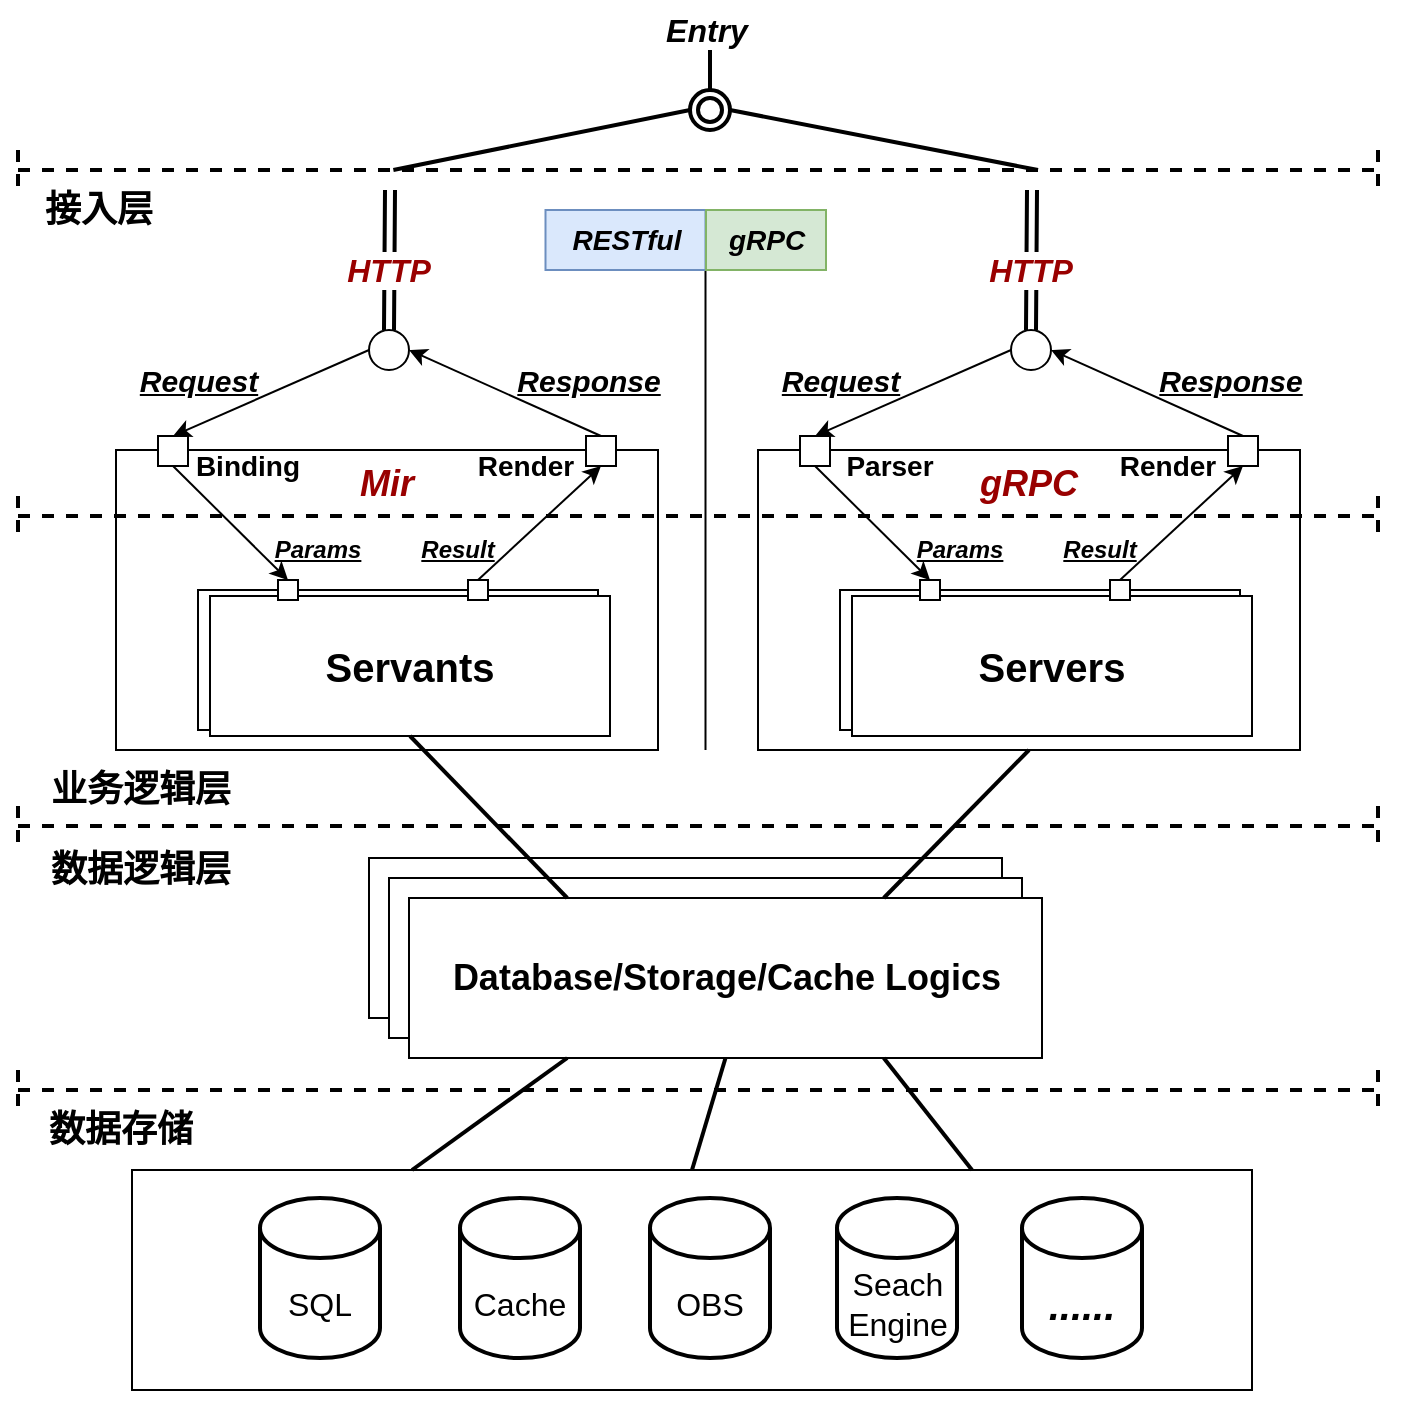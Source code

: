 <mxfile version="20.3.0" type="device"><diagram id="ZOxuEieQiebRqiN2HW-F" name="Page-1"><mxGraphModel dx="1552" dy="934" grid="1" gridSize="10" guides="1" tooltips="1" connect="1" arrows="1" fold="1" page="1" pageScale="1" pageWidth="827" pageHeight="1169" math="0" shadow="0"><root><mxCell id="0"/><mxCell id="1" parent="0"/><mxCell id="HLY3_FzVcBv65uhB9cjh-277" value="" style="rounded=0;whiteSpace=wrap;html=1;strokeColor=none;strokeWidth=1;fontSize=14;fontColor=#000000;fillColor=none;gradientColor=none;" vertex="1" parent="1"><mxGeometry x="70" y="110" width="700" height="700" as="geometry"/></mxCell><mxCell id="HLY3_FzVcBv65uhB9cjh-278" value="Mir" style="rounded=0;whiteSpace=wrap;html=1;fontStyle=3;verticalAlign=top;fontSize=18;fontColor=#990000;" vertex="1" parent="1"><mxGeometry x="128" y="330" width="271" height="150" as="geometry"/></mxCell><mxCell id="HLY3_FzVcBv65uhB9cjh-279" value="" style="whiteSpace=wrap;html=1;aspect=fixed;" vertex="1" parent="1"><mxGeometry x="149" y="323" width="15" height="15" as="geometry"/></mxCell><mxCell id="HLY3_FzVcBv65uhB9cjh-280" value="" style="whiteSpace=wrap;html=1;aspect=fixed;" vertex="1" parent="1"><mxGeometry x="363" y="323" width="15" height="15" as="geometry"/></mxCell><mxCell id="HLY3_FzVcBv65uhB9cjh-281" value="Servants" style="rounded=0;whiteSpace=wrap;html=1;fontStyle=1;fontSize=20;fontColor=#000000;" vertex="1" parent="1"><mxGeometry x="169" y="400" width="200" height="70" as="geometry"/></mxCell><mxCell id="HLY3_FzVcBv65uhB9cjh-282" value="" style="whiteSpace=wrap;html=1;aspect=fixed;" vertex="1" parent="1"><mxGeometry x="209" y="395" width="10" height="10" as="geometry"/></mxCell><mxCell id="HLY3_FzVcBv65uhB9cjh-283" value="" style="whiteSpace=wrap;html=1;aspect=fixed;" vertex="1" parent="1"><mxGeometry x="304" y="395" width="10" height="10" as="geometry"/></mxCell><mxCell id="HLY3_FzVcBv65uhB9cjh-284" value="" style="endArrow=classic;html=1;rounded=0;entryX=0.5;entryY=0;entryDx=0;entryDy=0;exitX=0;exitY=0.5;exitDx=0;exitDy=0;" edge="1" parent="1" source="HLY3_FzVcBv65uhB9cjh-294" target="HLY3_FzVcBv65uhB9cjh-279"><mxGeometry width="50" height="50" relative="1" as="geometry"><mxPoint x="249" y="260" as="sourcePoint"/><mxPoint x="149" y="260" as="targetPoint"/></mxGeometry></mxCell><mxCell id="HLY3_FzVcBv65uhB9cjh-285" value="" style="endArrow=classic;html=1;rounded=0;exitX=0.5;exitY=0;exitDx=0;exitDy=0;entryX=1;entryY=0.5;entryDx=0;entryDy=0;" edge="1" parent="1" source="HLY3_FzVcBv65uhB9cjh-280" target="HLY3_FzVcBv65uhB9cjh-294"><mxGeometry width="50" height="50" relative="1" as="geometry"><mxPoint x="339" y="500" as="sourcePoint"/><mxPoint x="289" y="260" as="targetPoint"/></mxGeometry></mxCell><mxCell id="HLY3_FzVcBv65uhB9cjh-286" value="" style="endArrow=classic;html=1;rounded=0;exitX=0.5;exitY=1;exitDx=0;exitDy=0;entryX=0.5;entryY=0;entryDx=0;entryDy=0;" edge="1" parent="1" source="HLY3_FzVcBv65uhB9cjh-279" target="HLY3_FzVcBv65uhB9cjh-282"><mxGeometry width="50" height="50" relative="1" as="geometry"><mxPoint x="339" y="500" as="sourcePoint"/><mxPoint x="389" y="450" as="targetPoint"/></mxGeometry></mxCell><mxCell id="HLY3_FzVcBv65uhB9cjh-287" value="" style="endArrow=classic;html=1;rounded=0;exitX=0.5;exitY=0;exitDx=0;exitDy=0;entryX=0.5;entryY=1;entryDx=0;entryDy=0;" edge="1" parent="1" source="HLY3_FzVcBv65uhB9cjh-283" target="HLY3_FzVcBv65uhB9cjh-280"><mxGeometry width="50" height="50" relative="1" as="geometry"><mxPoint x="339" y="500" as="sourcePoint"/><mxPoint x="389" y="450" as="targetPoint"/></mxGeometry></mxCell><mxCell id="HLY3_FzVcBv65uhB9cjh-288" value="Binding" style="text;html=1;strokeColor=none;fillColor=none;align=center;verticalAlign=middle;whiteSpace=wrap;rounded=0;fontStyle=1;fontSize=14;" vertex="1" parent="1"><mxGeometry x="164" y="323" width="60" height="30" as="geometry"/></mxCell><mxCell id="HLY3_FzVcBv65uhB9cjh-289" value="Render" style="text;html=1;strokeColor=none;fillColor=none;align=center;verticalAlign=middle;whiteSpace=wrap;rounded=0;fontStyle=1;fontSize=14;" vertex="1" parent="1"><mxGeometry x="303" y="323" width="60" height="30" as="geometry"/></mxCell><mxCell id="HLY3_FzVcBv65uhB9cjh-290" value="Params" style="text;html=1;strokeColor=none;fillColor=none;align=center;verticalAlign=middle;whiteSpace=wrap;rounded=0;fontStyle=7" vertex="1" parent="1"><mxGeometry x="199" y="365" width="60" height="30" as="geometry"/></mxCell><mxCell id="HLY3_FzVcBv65uhB9cjh-291" value="Result" style="text;html=1;strokeColor=none;fillColor=none;align=center;verticalAlign=middle;whiteSpace=wrap;rounded=0;fontStyle=7" vertex="1" parent="1"><mxGeometry x="269" y="365" width="60" height="30" as="geometry"/></mxCell><mxCell id="HLY3_FzVcBv65uhB9cjh-292" value="Request" style="text;html=1;align=center;verticalAlign=middle;resizable=0;points=[];autosize=1;strokeColor=none;fillColor=none;fontStyle=7;fontSize=15;" vertex="1" parent="1"><mxGeometry x="129" y="280" width="80" height="30" as="geometry"/></mxCell><mxCell id="HLY3_FzVcBv65uhB9cjh-293" value="Response" style="text;html=1;align=center;verticalAlign=middle;resizable=0;points=[];autosize=1;strokeColor=none;fillColor=none;fontStyle=7;fontSize=15;" vertex="1" parent="1"><mxGeometry x="314" y="280" width="100" height="30" as="geometry"/></mxCell><mxCell id="HLY3_FzVcBv65uhB9cjh-294" value="" style="ellipse;whiteSpace=wrap;html=1;aspect=fixed;fontSize=15;" vertex="1" parent="1"><mxGeometry x="254.5" y="270" width="20" height="20" as="geometry"/></mxCell><mxCell id="HLY3_FzVcBv65uhB9cjh-295" value="" style="endArrow=none;html=1;rounded=0;fontSize=15;exitX=0.5;exitY=0;exitDx=0;exitDy=0;strokeWidth=2;shape=link;" edge="1" parent="1" source="HLY3_FzVcBv65uhB9cjh-294"><mxGeometry width="50" height="50" relative="1" as="geometry"><mxPoint x="339" y="560" as="sourcePoint"/><mxPoint x="265" y="200" as="targetPoint"/></mxGeometry></mxCell><mxCell id="HLY3_FzVcBv65uhB9cjh-296" value="HTTP" style="edgeLabel;html=1;align=center;verticalAlign=middle;resizable=0;points=[];fontSize=16;fontStyle=3;fontColor=#990000;" vertex="1" connectable="0" parent="HLY3_FzVcBv65uhB9cjh-295"><mxGeometry x="0.161" y="-2" relative="1" as="geometry"><mxPoint x="-3" y="10" as="offset"/></mxGeometry></mxCell><mxCell id="HLY3_FzVcBv65uhB9cjh-297" value="gRPC" style="rounded=0;whiteSpace=wrap;html=1;fontStyle=3;verticalAlign=top;fontSize=18;fontColor=#990000;" vertex="1" parent="1"><mxGeometry x="449" y="330" width="271" height="150" as="geometry"/></mxCell><mxCell id="HLY3_FzVcBv65uhB9cjh-298" value="" style="whiteSpace=wrap;html=1;aspect=fixed;" vertex="1" parent="1"><mxGeometry x="470" y="323" width="15" height="15" as="geometry"/></mxCell><mxCell id="HLY3_FzVcBv65uhB9cjh-299" value="" style="whiteSpace=wrap;html=1;aspect=fixed;" vertex="1" parent="1"><mxGeometry x="684" y="323" width="15" height="15" as="geometry"/></mxCell><mxCell id="HLY3_FzVcBv65uhB9cjh-300" value="Servers" style="rounded=0;whiteSpace=wrap;html=1;fontStyle=1;fontSize=20;fontColor=#000000;" vertex="1" parent="1"><mxGeometry x="490" y="400" width="200" height="70" as="geometry"/></mxCell><mxCell id="HLY3_FzVcBv65uhB9cjh-301" value="" style="whiteSpace=wrap;html=1;aspect=fixed;" vertex="1" parent="1"><mxGeometry x="530" y="395" width="10" height="10" as="geometry"/></mxCell><mxCell id="HLY3_FzVcBv65uhB9cjh-302" value="" style="whiteSpace=wrap;html=1;aspect=fixed;" vertex="1" parent="1"><mxGeometry x="625" y="395" width="10" height="10" as="geometry"/></mxCell><mxCell id="HLY3_FzVcBv65uhB9cjh-303" value="" style="endArrow=classic;html=1;rounded=0;entryX=0.5;entryY=0;entryDx=0;entryDy=0;exitX=0;exitY=0.5;exitDx=0;exitDy=0;" edge="1" parent="1" source="HLY3_FzVcBv65uhB9cjh-313" target="HLY3_FzVcBv65uhB9cjh-298"><mxGeometry width="50" height="50" relative="1" as="geometry"><mxPoint x="570" y="260" as="sourcePoint"/><mxPoint x="470" y="260" as="targetPoint"/></mxGeometry></mxCell><mxCell id="HLY3_FzVcBv65uhB9cjh-304" value="" style="endArrow=classic;html=1;rounded=0;exitX=0.5;exitY=0;exitDx=0;exitDy=0;entryX=1;entryY=0.5;entryDx=0;entryDy=0;" edge="1" parent="1" source="HLY3_FzVcBv65uhB9cjh-299" target="HLY3_FzVcBv65uhB9cjh-313"><mxGeometry width="50" height="50" relative="1" as="geometry"><mxPoint x="660" y="500" as="sourcePoint"/><mxPoint x="610" y="260" as="targetPoint"/></mxGeometry></mxCell><mxCell id="HLY3_FzVcBv65uhB9cjh-305" value="" style="endArrow=classic;html=1;rounded=0;exitX=0.5;exitY=1;exitDx=0;exitDy=0;entryX=0.5;entryY=0;entryDx=0;entryDy=0;" edge="1" parent="1" source="HLY3_FzVcBv65uhB9cjh-298" target="HLY3_FzVcBv65uhB9cjh-301"><mxGeometry width="50" height="50" relative="1" as="geometry"><mxPoint x="660" y="500" as="sourcePoint"/><mxPoint x="710" y="450" as="targetPoint"/></mxGeometry></mxCell><mxCell id="HLY3_FzVcBv65uhB9cjh-306" value="" style="endArrow=classic;html=1;rounded=0;exitX=0.5;exitY=0;exitDx=0;exitDy=0;entryX=0.5;entryY=1;entryDx=0;entryDy=0;" edge="1" parent="1" source="HLY3_FzVcBv65uhB9cjh-302" target="HLY3_FzVcBv65uhB9cjh-299"><mxGeometry width="50" height="50" relative="1" as="geometry"><mxPoint x="660" y="500" as="sourcePoint"/><mxPoint x="710" y="450" as="targetPoint"/></mxGeometry></mxCell><mxCell id="HLY3_FzVcBv65uhB9cjh-307" value="Parser" style="text;html=1;strokeColor=none;fillColor=none;align=center;verticalAlign=middle;whiteSpace=wrap;rounded=0;fontStyle=1;fontSize=14;" vertex="1" parent="1"><mxGeometry x="485" y="323" width="60" height="30" as="geometry"/></mxCell><mxCell id="HLY3_FzVcBv65uhB9cjh-308" value="Render" style="text;html=1;strokeColor=none;fillColor=none;align=center;verticalAlign=middle;whiteSpace=wrap;rounded=0;fontStyle=1;fontSize=14;" vertex="1" parent="1"><mxGeometry x="624" y="323" width="60" height="30" as="geometry"/></mxCell><mxCell id="HLY3_FzVcBv65uhB9cjh-309" value="Params" style="text;html=1;strokeColor=none;fillColor=none;align=center;verticalAlign=middle;whiteSpace=wrap;rounded=0;fontStyle=7" vertex="1" parent="1"><mxGeometry x="520" y="365" width="60" height="30" as="geometry"/></mxCell><mxCell id="HLY3_FzVcBv65uhB9cjh-310" value="Result" style="text;html=1;strokeColor=none;fillColor=none;align=center;verticalAlign=middle;whiteSpace=wrap;rounded=0;fontStyle=7" vertex="1" parent="1"><mxGeometry x="590" y="365" width="60" height="30" as="geometry"/></mxCell><mxCell id="HLY3_FzVcBv65uhB9cjh-311" value="Request" style="text;html=1;align=center;verticalAlign=middle;resizable=0;points=[];autosize=1;strokeColor=none;fillColor=none;fontStyle=7;fontSize=15;" vertex="1" parent="1"><mxGeometry x="450" y="280" width="80" height="30" as="geometry"/></mxCell><mxCell id="HLY3_FzVcBv65uhB9cjh-312" value="Response" style="text;html=1;align=center;verticalAlign=middle;resizable=0;points=[];autosize=1;strokeColor=none;fillColor=none;fontStyle=7;fontSize=15;" vertex="1" parent="1"><mxGeometry x="635" y="280" width="100" height="30" as="geometry"/></mxCell><mxCell id="HLY3_FzVcBv65uhB9cjh-313" value="" style="ellipse;whiteSpace=wrap;html=1;aspect=fixed;fontSize=15;" vertex="1" parent="1"><mxGeometry x="575.5" y="270" width="20" height="20" as="geometry"/></mxCell><mxCell id="HLY3_FzVcBv65uhB9cjh-314" value="" style="endArrow=none;html=1;rounded=0;fontSize=15;exitX=0.5;exitY=0;exitDx=0;exitDy=0;strokeWidth=2;shape=link;" edge="1" parent="1" source="HLY3_FzVcBv65uhB9cjh-313"><mxGeometry width="50" height="50" relative="1" as="geometry"><mxPoint x="660" y="560" as="sourcePoint"/><mxPoint x="586" y="200" as="targetPoint"/></mxGeometry></mxCell><mxCell id="HLY3_FzVcBv65uhB9cjh-315" value="HTTP" style="edgeLabel;html=1;align=center;verticalAlign=middle;resizable=0;points=[];fontSize=16;fontStyle=3;fontColor=#990000;" vertex="1" connectable="0" parent="HLY3_FzVcBv65uhB9cjh-314"><mxGeometry x="0.161" y="-2" relative="1" as="geometry"><mxPoint x="-3" y="10" as="offset"/></mxGeometry></mxCell><mxCell id="HLY3_FzVcBv65uhB9cjh-316" value="Servants" style="rounded=0;whiteSpace=wrap;html=1;fontStyle=1;fontSize=20;fontColor=#000000;" vertex="1" parent="1"><mxGeometry x="175" y="403" width="200" height="70" as="geometry"/></mxCell><mxCell id="HLY3_FzVcBv65uhB9cjh-317" value="Servers" style="rounded=0;whiteSpace=wrap;html=1;fontStyle=1;fontSize=20;fontColor=#000000;" vertex="1" parent="1"><mxGeometry x="496" y="403" width="200" height="70" as="geometry"/></mxCell><mxCell id="HLY3_FzVcBv65uhB9cjh-318" value="" style="whiteSpace=wrap;html=1;aspect=fixed;" vertex="1" parent="1"><mxGeometry x="209" y="395" width="10" height="10" as="geometry"/></mxCell><mxCell id="HLY3_FzVcBv65uhB9cjh-319" value="" style="whiteSpace=wrap;html=1;aspect=fixed;" vertex="1" parent="1"><mxGeometry x="304" y="395" width="10" height="10" as="geometry"/></mxCell><mxCell id="HLY3_FzVcBv65uhB9cjh-320" value="" style="whiteSpace=wrap;html=1;aspect=fixed;" vertex="1" parent="1"><mxGeometry x="530" y="395" width="10" height="10" as="geometry"/></mxCell><mxCell id="HLY3_FzVcBv65uhB9cjh-321" value="" style="whiteSpace=wrap;html=1;aspect=fixed;" vertex="1" parent="1"><mxGeometry x="625" y="395" width="10" height="10" as="geometry"/></mxCell><mxCell id="HLY3_FzVcBv65uhB9cjh-322" value="" style="shape=crossbar;whiteSpace=wrap;html=1;rounded=1;dashed=1;strokeColor=default;fontSize=20;fontColor=#000000;fillColor=none;gradientColor=none;strokeWidth=2;" vertex="1" parent="1"><mxGeometry x="79" y="353" width="680" height="20" as="geometry"/></mxCell><mxCell id="HLY3_FzVcBv65uhB9cjh-323" value="" style="shape=crossbar;whiteSpace=wrap;html=1;rounded=1;dashed=1;strokeColor=default;fontSize=20;fontColor=#000000;fillColor=none;gradientColor=none;strokeWidth=2;" vertex="1" parent="1"><mxGeometry x="79" y="508" width="680" height="20" as="geometry"/></mxCell><mxCell id="HLY3_FzVcBv65uhB9cjh-324" value="" style="shape=crossbar;whiteSpace=wrap;html=1;rounded=1;dashed=1;strokeColor=default;fontSize=20;fontColor=#000000;fillColor=none;gradientColor=none;strokeWidth=2;" vertex="1" parent="1"><mxGeometry x="79" y="180" width="680" height="20" as="geometry"/></mxCell><mxCell id="HLY3_FzVcBv65uhB9cjh-325" value="" style="ellipse;shape=doubleEllipse;whiteSpace=wrap;html=1;aspect=fixed;strokeColor=default;strokeWidth=2;fontSize=20;fontColor=#000000;fillColor=none;gradientColor=none;" vertex="1" parent="1"><mxGeometry x="415" y="150" width="20" height="20" as="geometry"/></mxCell><mxCell id="HLY3_FzVcBv65uhB9cjh-326" value="" style="endArrow=none;html=1;rounded=0;strokeWidth=2;fontSize=20;fontColor=#000000;exitX=0;exitY=0.5;exitDx=0;exitDy=0;entryX=0.276;entryY=0.5;entryDx=0;entryDy=0;entryPerimeter=0;" edge="1" parent="1" source="HLY3_FzVcBv65uhB9cjh-325" target="HLY3_FzVcBv65uhB9cjh-324"><mxGeometry width="50" height="50" relative="1" as="geometry"><mxPoint x="390" y="530" as="sourcePoint"/><mxPoint x="260" y="200" as="targetPoint"/></mxGeometry></mxCell><mxCell id="HLY3_FzVcBv65uhB9cjh-327" value="" style="endArrow=none;html=1;rounded=0;strokeWidth=2;fontSize=20;fontColor=#000000;exitX=1;exitY=0.5;exitDx=0;exitDy=0;entryX=0.75;entryY=0.5;entryDx=0;entryDy=0;entryPerimeter=0;" edge="1" parent="1" source="HLY3_FzVcBv65uhB9cjh-325" target="HLY3_FzVcBv65uhB9cjh-324"><mxGeometry width="50" height="50" relative="1" as="geometry"><mxPoint x="430" y="130" as="sourcePoint"/><mxPoint x="275.32" y="200" as="targetPoint"/></mxGeometry></mxCell><mxCell id="HLY3_FzVcBv65uhB9cjh-328" value="" style="shape=crossbar;whiteSpace=wrap;html=1;rounded=1;dashed=1;strokeColor=default;fontSize=20;fontColor=#000000;fillColor=none;gradientColor=none;strokeWidth=2;" vertex="1" parent="1"><mxGeometry x="79" y="640" width="680" height="20" as="geometry"/></mxCell><mxCell id="HLY3_FzVcBv65uhB9cjh-329" value="" style="rounded=0;whiteSpace=wrap;html=1;strokeColor=default;strokeWidth=1;fontSize=20;fontColor=#000000;fillColor=default;gradientColor=none;" vertex="1" parent="1"><mxGeometry x="254.5" y="534" width="316.5" height="80" as="geometry"/></mxCell><mxCell id="HLY3_FzVcBv65uhB9cjh-330" value="" style="rounded=0;whiteSpace=wrap;html=1;strokeColor=default;strokeWidth=1;fontSize=20;fontColor=#000000;fillColor=default;gradientColor=none;" vertex="1" parent="1"><mxGeometry x="264.5" y="544" width="316.5" height="80" as="geometry"/></mxCell><mxCell id="HLY3_FzVcBv65uhB9cjh-331" value="Database/Storage/Cache Logics" style="rounded=0;whiteSpace=wrap;html=1;strokeColor=default;strokeWidth=1;fontSize=18;fontColor=#000000;fillColor=default;gradientColor=none;fontStyle=1" vertex="1" parent="1"><mxGeometry x="274.5" y="554" width="316.5" height="80" as="geometry"/></mxCell><mxCell id="HLY3_FzVcBv65uhB9cjh-332" value="" style="rounded=0;whiteSpace=wrap;html=1;strokeColor=default;strokeWidth=1;fontSize=16;fontColor=#000000;fillColor=default;gradientColor=none;" vertex="1" parent="1"><mxGeometry x="136" y="690" width="560" height="110" as="geometry"/></mxCell><mxCell id="HLY3_FzVcBv65uhB9cjh-333" value="SQL" style="shape=cylinder3;whiteSpace=wrap;html=1;boundedLbl=1;backgroundOutline=1;size=15;strokeColor=default;strokeWidth=2;fontSize=16;fontColor=#000000;fillColor=none;gradientColor=none;" vertex="1" parent="1"><mxGeometry x="200" y="704" width="60" height="80" as="geometry"/></mxCell><mxCell id="HLY3_FzVcBv65uhB9cjh-334" value="Cache" style="shape=cylinder3;whiteSpace=wrap;html=1;boundedLbl=1;backgroundOutline=1;size=15;strokeColor=default;strokeWidth=2;fontSize=16;fontColor=#000000;fillColor=none;gradientColor=none;" vertex="1" parent="1"><mxGeometry x="300" y="704" width="60" height="80" as="geometry"/></mxCell><mxCell id="HLY3_FzVcBv65uhB9cjh-335" value="OBS" style="shape=cylinder3;whiteSpace=wrap;html=1;boundedLbl=1;backgroundOutline=1;size=15;strokeColor=default;strokeWidth=2;fontSize=16;fontColor=#000000;fillColor=none;gradientColor=none;" vertex="1" parent="1"><mxGeometry x="395" y="704" width="60" height="80" as="geometry"/></mxCell><mxCell id="HLY3_FzVcBv65uhB9cjh-336" value="Seach&lt;br style=&quot;font-size: 16px;&quot;&gt;Engine" style="shape=cylinder3;whiteSpace=wrap;html=1;boundedLbl=1;backgroundOutline=1;size=15;strokeColor=default;strokeWidth=2;fontSize=16;fontColor=#000000;fillColor=none;gradientColor=none;" vertex="1" parent="1"><mxGeometry x="488.5" y="704" width="60" height="80" as="geometry"/></mxCell><mxCell id="HLY3_FzVcBv65uhB9cjh-337" value="......" style="shape=cylinder3;whiteSpace=wrap;html=1;boundedLbl=1;backgroundOutline=1;size=15;strokeColor=default;strokeWidth=2;fontSize=20;fontColor=#000000;fillColor=none;gradientColor=none;fontStyle=3" vertex="1" parent="1"><mxGeometry x="581" y="704" width="60" height="80" as="geometry"/></mxCell><mxCell id="HLY3_FzVcBv65uhB9cjh-338" value="" style="endArrow=none;html=1;rounded=0;strokeWidth=2;fontSize=20;fontColor=#000000;entryX=0.5;entryY=1;entryDx=0;entryDy=0;exitX=0.5;exitY=0;exitDx=0;exitDy=0;" edge="1" parent="1" source="HLY3_FzVcBv65uhB9cjh-332" target="HLY3_FzVcBv65uhB9cjh-331"><mxGeometry width="50" height="50" relative="1" as="geometry"><mxPoint x="320" y="580" as="sourcePoint"/><mxPoint x="370" y="530" as="targetPoint"/></mxGeometry></mxCell><mxCell id="HLY3_FzVcBv65uhB9cjh-339" value="" style="endArrow=none;html=1;rounded=0;strokeWidth=2;fontSize=20;fontColor=#000000;entryX=0.25;entryY=1;entryDx=0;entryDy=0;exitX=0.25;exitY=0;exitDx=0;exitDy=0;" edge="1" parent="1" source="HLY3_FzVcBv65uhB9cjh-332" target="HLY3_FzVcBv65uhB9cjh-331"><mxGeometry width="50" height="50" relative="1" as="geometry"><mxPoint x="320" y="580" as="sourcePoint"/><mxPoint x="370" y="530" as="targetPoint"/></mxGeometry></mxCell><mxCell id="HLY3_FzVcBv65uhB9cjh-340" value="" style="endArrow=none;html=1;rounded=0;strokeWidth=2;fontSize=20;fontColor=#000000;entryX=0.75;entryY=1;entryDx=0;entryDy=0;exitX=0.75;exitY=0;exitDx=0;exitDy=0;" edge="1" parent="1" source="HLY3_FzVcBv65uhB9cjh-332" target="HLY3_FzVcBv65uhB9cjh-331"><mxGeometry width="50" height="50" relative="1" as="geometry"><mxPoint x="320" y="580" as="sourcePoint"/><mxPoint x="370" y="530" as="targetPoint"/></mxGeometry></mxCell><mxCell id="HLY3_FzVcBv65uhB9cjh-341" value="" style="endArrow=none;html=1;rounded=0;strokeWidth=2;fontSize=20;fontColor=#000000;entryX=0.5;entryY=1;entryDx=0;entryDy=0;exitX=0.25;exitY=0;exitDx=0;exitDy=0;" edge="1" parent="1" source="HLY3_FzVcBv65uhB9cjh-331" target="HLY3_FzVcBv65uhB9cjh-316"><mxGeometry width="50" height="50" relative="1" as="geometry"><mxPoint x="320" y="580" as="sourcePoint"/><mxPoint x="370" y="530" as="targetPoint"/></mxGeometry></mxCell><mxCell id="HLY3_FzVcBv65uhB9cjh-342" value="" style="endArrow=none;html=1;rounded=0;strokeWidth=2;fontSize=20;fontColor=#000000;entryX=0.5;entryY=1;entryDx=0;entryDy=0;exitX=0.75;exitY=0;exitDx=0;exitDy=0;" edge="1" parent="1" source="HLY3_FzVcBv65uhB9cjh-331" target="HLY3_FzVcBv65uhB9cjh-297"><mxGeometry width="50" height="50" relative="1" as="geometry"><mxPoint x="320" y="580" as="sourcePoint"/><mxPoint x="370" y="530" as="targetPoint"/></mxGeometry></mxCell><mxCell id="HLY3_FzVcBv65uhB9cjh-343" value="" style="endArrow=none;html=1;rounded=0;strokeWidth=2;fontSize=20;fontColor=#000000;exitX=0.5;exitY=0;exitDx=0;exitDy=0;" edge="1" parent="1" source="HLY3_FzVcBv65uhB9cjh-325"><mxGeometry width="50" height="50" relative="1" as="geometry"><mxPoint x="320" y="510" as="sourcePoint"/><mxPoint x="425" y="130" as="targetPoint"/></mxGeometry></mxCell><mxCell id="HLY3_FzVcBv65uhB9cjh-344" value="Entry" style="text;html=1;align=center;verticalAlign=middle;resizable=0;points=[];autosize=1;strokeColor=none;fillColor=none;fontSize=16;fontColor=#000000;fontStyle=3" vertex="1" parent="1"><mxGeometry x="392.75" y="105" width="60" height="30" as="geometry"/></mxCell><mxCell id="HLY3_FzVcBv65uhB9cjh-345" value="接入层" style="text;html=1;align=center;verticalAlign=middle;resizable=0;points=[];autosize=1;strokeColor=none;fillColor=none;fontSize=18;fontColor=#000000;fontStyle=1" vertex="1" parent="1"><mxGeometry x="79" y="190" width="80" height="40" as="geometry"/></mxCell><mxCell id="HLY3_FzVcBv65uhB9cjh-346" value="业务逻辑层" style="text;html=1;align=center;verticalAlign=middle;resizable=0;points=[];autosize=1;strokeColor=none;fillColor=none;fontSize=18;fontColor=#000000;fontStyle=1;horizontal=1;labelPosition=center;verticalLabelPosition=middle;" vertex="1" parent="1"><mxGeometry x="85" y="480" width="110" height="40" as="geometry"/></mxCell><mxCell id="HLY3_FzVcBv65uhB9cjh-347" value="数据逻辑层" style="text;html=1;align=center;verticalAlign=middle;resizable=0;points=[];autosize=1;strokeColor=none;fillColor=none;fontSize=18;fontColor=#000000;fontStyle=1" vertex="1" parent="1"><mxGeometry x="85" y="520" width="110" height="40" as="geometry"/></mxCell><mxCell id="HLY3_FzVcBv65uhB9cjh-348" value="数据存储" style="text;html=1;align=center;verticalAlign=middle;resizable=0;points=[];autosize=1;strokeColor=none;fillColor=none;fontSize=18;fontColor=#000000;fontStyle=1" vertex="1" parent="1"><mxGeometry x="80" y="650" width="100" height="40" as="geometry"/></mxCell><mxCell id="HLY3_FzVcBv65uhB9cjh-349" value="" style="line;strokeWidth=1;direction=south;html=1;perimeter=backbonePerimeter;points=[];outlineConnect=0;strokeColor=default;fontSize=18;fontColor=#000000;fillColor=none;gradientColor=none;" vertex="1" parent="1"><mxGeometry x="417.75" y="210" width="10" height="270" as="geometry"/></mxCell><mxCell id="HLY3_FzVcBv65uhB9cjh-350" value="RESTful" style="text;html=1;align=center;verticalAlign=middle;resizable=0;points=[];autosize=1;strokeColor=#6c8ebf;fillColor=#dae8fc;fontSize=14;fontStyle=3" vertex="1" parent="1"><mxGeometry x="342.75" y="210" width="80" height="30" as="geometry"/></mxCell><mxCell id="HLY3_FzVcBv65uhB9cjh-351" value="gRPC" style="text;html=1;align=center;verticalAlign=middle;resizable=0;points=[];autosize=1;strokeColor=#82b366;fillColor=#d5e8d4;fontSize=14;fontStyle=3" vertex="1" parent="1"><mxGeometry x="423" y="210" width="60" height="30" as="geometry"/></mxCell></root></mxGraphModel></diagram></mxfile>